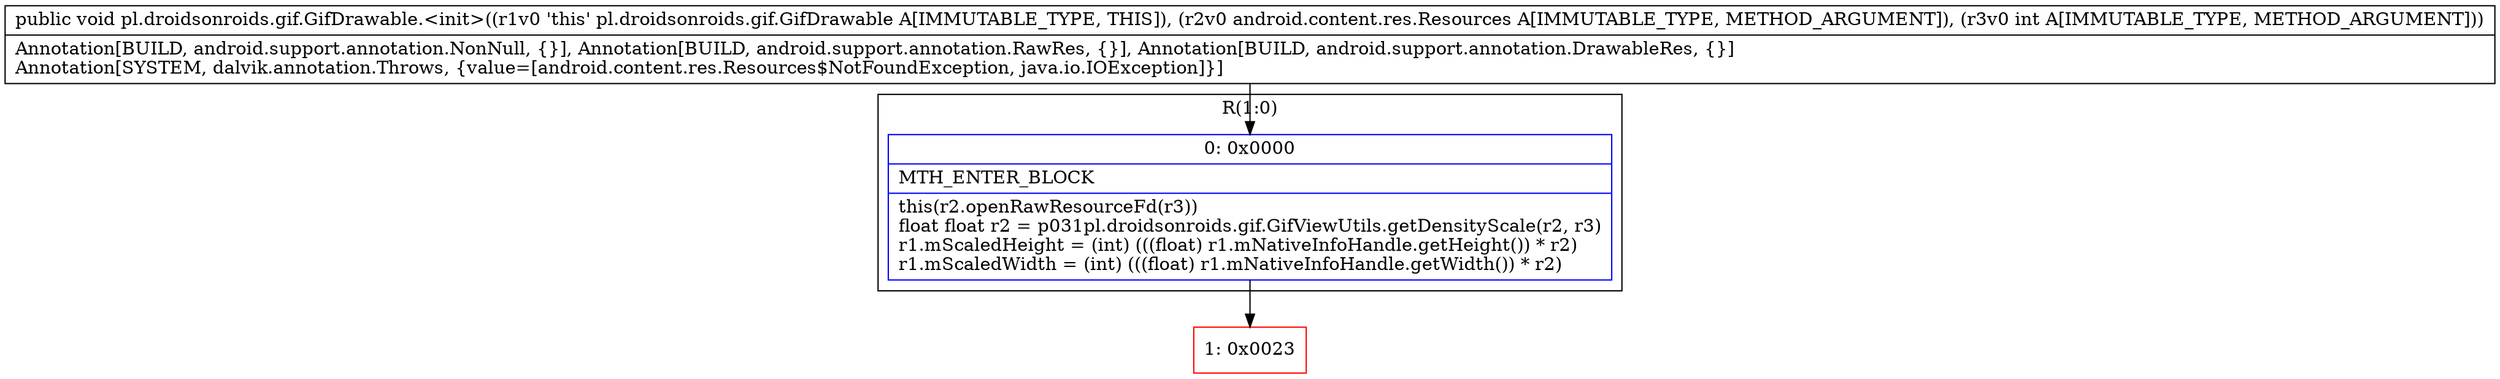 digraph "CFG forpl.droidsonroids.gif.GifDrawable.\<init\>(Landroid\/content\/res\/Resources;I)V" {
subgraph cluster_Region_210393768 {
label = "R(1:0)";
node [shape=record,color=blue];
Node_0 [shape=record,label="{0\:\ 0x0000|MTH_ENTER_BLOCK\l|this(r2.openRawResourceFd(r3))\lfloat float r2 = p031pl.droidsonroids.gif.GifViewUtils.getDensityScale(r2, r3)\lr1.mScaledHeight = (int) (((float) r1.mNativeInfoHandle.getHeight()) * r2)\lr1.mScaledWidth = (int) (((float) r1.mNativeInfoHandle.getWidth()) * r2)\l}"];
}
Node_1 [shape=record,color=red,label="{1\:\ 0x0023}"];
MethodNode[shape=record,label="{public void pl.droidsonroids.gif.GifDrawable.\<init\>((r1v0 'this' pl.droidsonroids.gif.GifDrawable A[IMMUTABLE_TYPE, THIS]), (r2v0 android.content.res.Resources A[IMMUTABLE_TYPE, METHOD_ARGUMENT]), (r3v0 int A[IMMUTABLE_TYPE, METHOD_ARGUMENT]))  | Annotation[BUILD, android.support.annotation.NonNull, \{\}], Annotation[BUILD, android.support.annotation.RawRes, \{\}], Annotation[BUILD, android.support.annotation.DrawableRes, \{\}]\lAnnotation[SYSTEM, dalvik.annotation.Throws, \{value=[android.content.res.Resources$NotFoundException, java.io.IOException]\}]\l}"];
MethodNode -> Node_0;
Node_0 -> Node_1;
}

